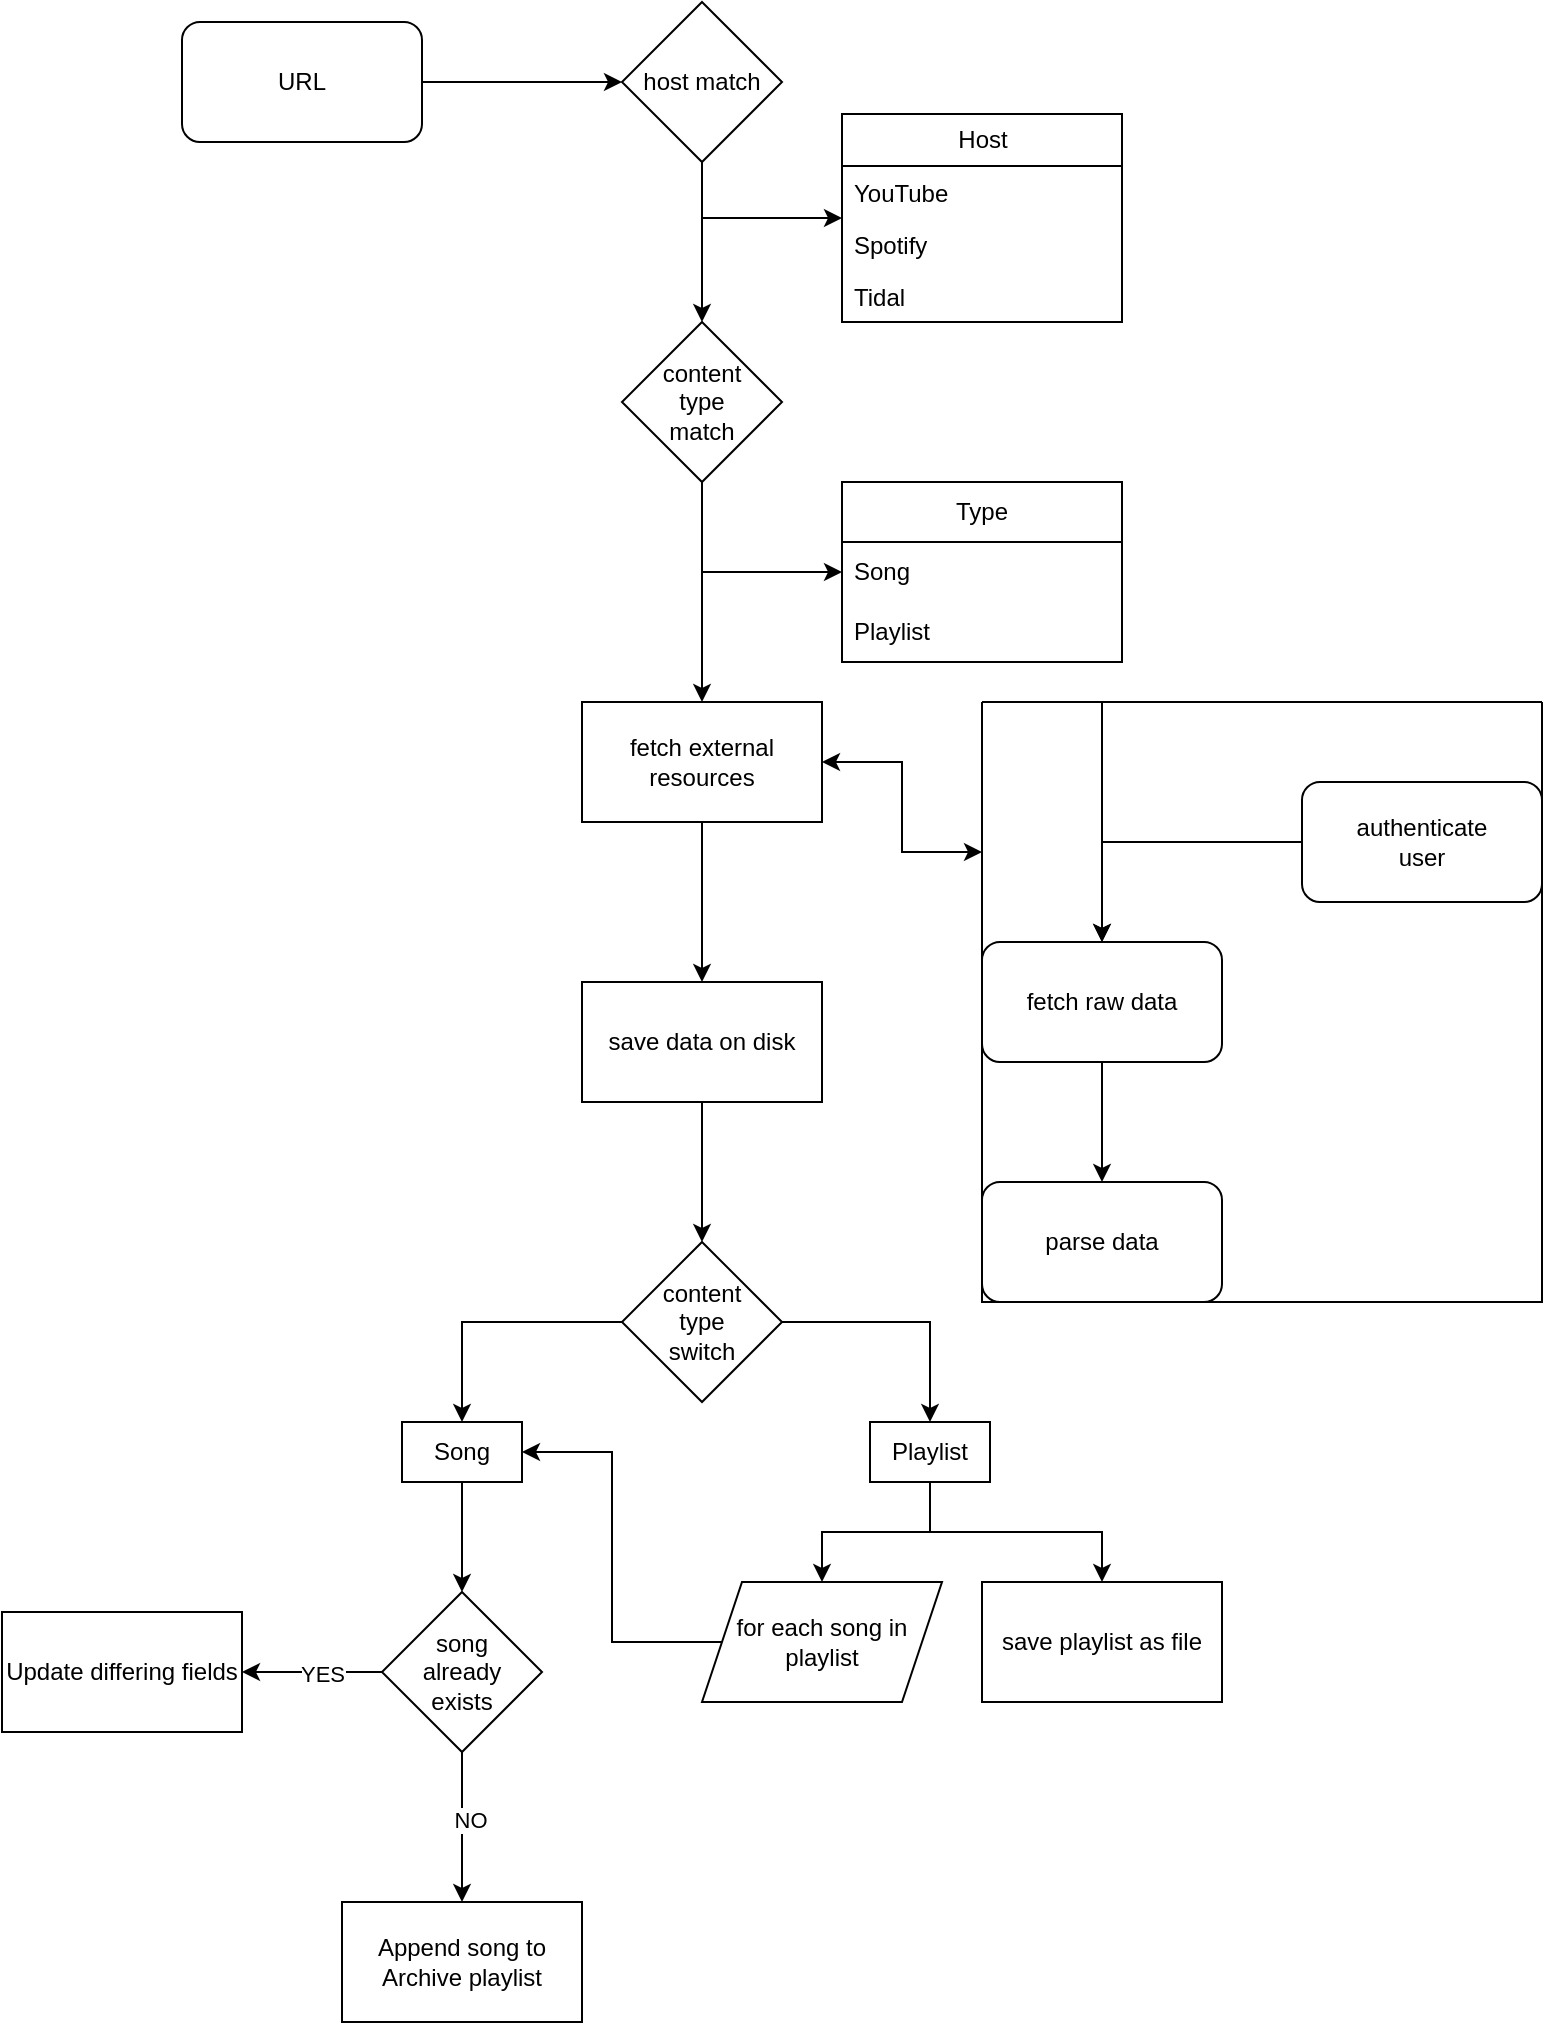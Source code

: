 <mxfile version="21.6.8" type="device">
  <diagram id="C5RBs43oDa-KdzZeNtuy" name="Page-1">
    <mxGraphModel dx="1687" dy="984" grid="1" gridSize="10" guides="1" tooltips="1" connect="1" arrows="1" fold="1" page="1" pageScale="1" pageWidth="827" pageHeight="1169" math="0" shadow="0">
      <root>
        <mxCell id="WIyWlLk6GJQsqaUBKTNV-0" />
        <mxCell id="WIyWlLk6GJQsqaUBKTNV-1" parent="WIyWlLk6GJQsqaUBKTNV-0" />
        <mxCell id="7DqschOIdNKJVq1KGkAt-8" value="" style="edgeStyle=orthogonalEdgeStyle;rounded=0;orthogonalLoop=1;jettySize=auto;html=1;" edge="1" parent="WIyWlLk6GJQsqaUBKTNV-1" source="7DqschOIdNKJVq1KGkAt-0" target="7DqschOIdNKJVq1KGkAt-7">
          <mxGeometry relative="1" as="geometry" />
        </mxCell>
        <mxCell id="7DqschOIdNKJVq1KGkAt-0" value="URL" style="rounded=1;whiteSpace=wrap;html=1;" vertex="1" parent="WIyWlLk6GJQsqaUBKTNV-1">
          <mxGeometry x="119" y="50" width="120" height="60" as="geometry" />
        </mxCell>
        <mxCell id="7DqschOIdNKJVq1KGkAt-14" value="" style="edgeStyle=orthogonalEdgeStyle;rounded=0;orthogonalLoop=1;jettySize=auto;html=1;" edge="1" parent="WIyWlLk6GJQsqaUBKTNV-1" source="7DqschOIdNKJVq1KGkAt-7" target="7DqschOIdNKJVq1KGkAt-13">
          <mxGeometry relative="1" as="geometry" />
        </mxCell>
        <mxCell id="7DqschOIdNKJVq1KGkAt-48" style="edgeStyle=orthogonalEdgeStyle;rounded=0;orthogonalLoop=1;jettySize=auto;html=1;exitX=0.5;exitY=1;exitDx=0;exitDy=0;" edge="1" parent="WIyWlLk6GJQsqaUBKTNV-1" source="7DqschOIdNKJVq1KGkAt-7" target="7DqschOIdNKJVq1KGkAt-9">
          <mxGeometry relative="1" as="geometry" />
        </mxCell>
        <mxCell id="7DqschOIdNKJVq1KGkAt-7" value="host match" style="rhombus;whiteSpace=wrap;html=1;rounded=0;" vertex="1" parent="WIyWlLk6GJQsqaUBKTNV-1">
          <mxGeometry x="339" y="40" width="80" height="80" as="geometry" />
        </mxCell>
        <mxCell id="7DqschOIdNKJVq1KGkAt-9" value="Host" style="swimlane;fontStyle=0;childLayout=stackLayout;horizontal=1;startSize=26;fillColor=none;horizontalStack=0;resizeParent=1;resizeParentMax=0;resizeLast=0;collapsible=1;marginBottom=0;html=1;" vertex="1" parent="WIyWlLk6GJQsqaUBKTNV-1">
          <mxGeometry x="449" y="96" width="140" height="104" as="geometry" />
        </mxCell>
        <mxCell id="7DqschOIdNKJVq1KGkAt-10" value="YouTube" style="text;strokeColor=none;fillColor=none;align=left;verticalAlign=top;spacingLeft=4;spacingRight=4;overflow=hidden;rotatable=0;points=[[0,0.5],[1,0.5]];portConstraint=eastwest;whiteSpace=wrap;html=1;" vertex="1" parent="7DqschOIdNKJVq1KGkAt-9">
          <mxGeometry y="26" width="140" height="26" as="geometry" />
        </mxCell>
        <mxCell id="7DqschOIdNKJVq1KGkAt-11" value="Spotify" style="text;strokeColor=none;fillColor=none;align=left;verticalAlign=top;spacingLeft=4;spacingRight=4;overflow=hidden;rotatable=0;points=[[0,0.5],[1,0.5]];portConstraint=eastwest;whiteSpace=wrap;html=1;" vertex="1" parent="7DqschOIdNKJVq1KGkAt-9">
          <mxGeometry y="52" width="140" height="26" as="geometry" />
        </mxCell>
        <mxCell id="7DqschOIdNKJVq1KGkAt-12" value="Tidal" style="text;strokeColor=none;fillColor=none;align=left;verticalAlign=top;spacingLeft=4;spacingRight=4;overflow=hidden;rotatable=0;points=[[0,0.5],[1,0.5]];portConstraint=eastwest;whiteSpace=wrap;html=1;" vertex="1" parent="7DqschOIdNKJVq1KGkAt-9">
          <mxGeometry y="78" width="140" height="26" as="geometry" />
        </mxCell>
        <mxCell id="7DqschOIdNKJVq1KGkAt-43" value="" style="edgeStyle=orthogonalEdgeStyle;rounded=0;orthogonalLoop=1;jettySize=auto;html=1;" edge="1" parent="WIyWlLk6GJQsqaUBKTNV-1" source="7DqschOIdNKJVq1KGkAt-13" target="7DqschOIdNKJVq1KGkAt-42">
          <mxGeometry relative="1" as="geometry" />
        </mxCell>
        <mxCell id="7DqschOIdNKJVq1KGkAt-49" style="edgeStyle=orthogonalEdgeStyle;rounded=0;orthogonalLoop=1;jettySize=auto;html=1;exitX=0.5;exitY=1;exitDx=0;exitDy=0;" edge="1" parent="WIyWlLk6GJQsqaUBKTNV-1" source="7DqschOIdNKJVq1KGkAt-13" target="7DqschOIdNKJVq1KGkAt-17">
          <mxGeometry relative="1" as="geometry" />
        </mxCell>
        <mxCell id="7DqschOIdNKJVq1KGkAt-13" value="content&lt;br&gt;type&lt;br&gt;match" style="rhombus;whiteSpace=wrap;html=1;rounded=0;" vertex="1" parent="WIyWlLk6GJQsqaUBKTNV-1">
          <mxGeometry x="339" y="200" width="80" height="80" as="geometry" />
        </mxCell>
        <mxCell id="7DqschOIdNKJVq1KGkAt-17" value="Type" style="swimlane;fontStyle=0;childLayout=stackLayout;horizontal=1;startSize=30;horizontalStack=0;resizeParent=1;resizeParentMax=0;resizeLast=0;collapsible=1;marginBottom=0;whiteSpace=wrap;html=1;" vertex="1" parent="WIyWlLk6GJQsqaUBKTNV-1">
          <mxGeometry x="449" y="280" width="140" height="90" as="geometry" />
        </mxCell>
        <mxCell id="7DqschOIdNKJVq1KGkAt-18" value="Song" style="text;strokeColor=none;fillColor=none;align=left;verticalAlign=middle;spacingLeft=4;spacingRight=4;overflow=hidden;points=[[0,0.5],[1,0.5]];portConstraint=eastwest;rotatable=0;whiteSpace=wrap;html=1;" vertex="1" parent="7DqschOIdNKJVq1KGkAt-17">
          <mxGeometry y="30" width="140" height="30" as="geometry" />
        </mxCell>
        <mxCell id="7DqschOIdNKJVq1KGkAt-19" value="Playlist" style="text;strokeColor=none;fillColor=none;align=left;verticalAlign=middle;spacingLeft=4;spacingRight=4;overflow=hidden;points=[[0,0.5],[1,0.5]];portConstraint=eastwest;rotatable=0;whiteSpace=wrap;html=1;" vertex="1" parent="7DqschOIdNKJVq1KGkAt-17">
          <mxGeometry y="60" width="140" height="30" as="geometry" />
        </mxCell>
        <mxCell id="7DqschOIdNKJVq1KGkAt-45" style="edgeStyle=orthogonalEdgeStyle;rounded=0;orthogonalLoop=1;jettySize=auto;html=1;exitX=0;exitY=0.25;exitDx=0;exitDy=0;entryX=1;entryY=0.5;entryDx=0;entryDy=0;startArrow=classic;startFill=1;" edge="1" parent="WIyWlLk6GJQsqaUBKTNV-1" source="7DqschOIdNKJVq1KGkAt-24" target="7DqschOIdNKJVq1KGkAt-42">
          <mxGeometry relative="1" as="geometry" />
        </mxCell>
        <mxCell id="7DqschOIdNKJVq1KGkAt-24" value="" style="swimlane;startSize=0;" vertex="1" parent="WIyWlLk6GJQsqaUBKTNV-1">
          <mxGeometry x="519" y="390" width="280" height="300" as="geometry">
            <mxRectangle x="440" y="480" width="40" height="40" as="alternateBounds" />
          </mxGeometry>
        </mxCell>
        <mxCell id="7DqschOIdNKJVq1KGkAt-35" value="" style="edgeStyle=orthogonalEdgeStyle;rounded=0;orthogonalLoop=1;jettySize=auto;html=1;" edge="1" parent="7DqschOIdNKJVq1KGkAt-24" source="7DqschOIdNKJVq1KGkAt-29" target="7DqschOIdNKJVq1KGkAt-34">
          <mxGeometry relative="1" as="geometry" />
        </mxCell>
        <mxCell id="7DqschOIdNKJVq1KGkAt-29" value="fetch raw data" style="rounded=1;whiteSpace=wrap;html=1;" vertex="1" parent="7DqschOIdNKJVq1KGkAt-24">
          <mxGeometry y="120" width="120" height="60" as="geometry" />
        </mxCell>
        <mxCell id="7DqschOIdNKJVq1KGkAt-33" value="" style="edgeStyle=orthogonalEdgeStyle;rounded=0;orthogonalLoop=1;jettySize=auto;html=1;" edge="1" parent="7DqschOIdNKJVq1KGkAt-24" source="7DqschOIdNKJVq1KGkAt-30" target="7DqschOIdNKJVq1KGkAt-29">
          <mxGeometry relative="1" as="geometry" />
        </mxCell>
        <mxCell id="7DqschOIdNKJVq1KGkAt-30" value="authenticate&lt;br&gt;user" style="rounded=1;whiteSpace=wrap;html=1;" vertex="1" parent="7DqschOIdNKJVq1KGkAt-24">
          <mxGeometry x="160" y="40" width="120" height="60" as="geometry" />
        </mxCell>
        <mxCell id="7DqschOIdNKJVq1KGkAt-32" style="edgeStyle=orthogonalEdgeStyle;rounded=0;orthogonalLoop=1;jettySize=auto;html=1;entryX=0.5;entryY=0;entryDx=0;entryDy=0;exitX=0.5;exitY=0;exitDx=0;exitDy=0;" edge="1" parent="7DqschOIdNKJVq1KGkAt-24" target="7DqschOIdNKJVq1KGkAt-29">
          <mxGeometry relative="1" as="geometry">
            <mxPoint x="140" as="sourcePoint" />
            <Array as="points">
              <mxPoint x="60" />
            </Array>
          </mxGeometry>
        </mxCell>
        <mxCell id="7DqschOIdNKJVq1KGkAt-34" value="parse data" style="rounded=1;whiteSpace=wrap;html=1;" vertex="1" parent="7DqschOIdNKJVq1KGkAt-24">
          <mxGeometry y="240" width="120" height="60" as="geometry" />
        </mxCell>
        <mxCell id="7DqschOIdNKJVq1KGkAt-47" value="" style="edgeStyle=orthogonalEdgeStyle;rounded=0;orthogonalLoop=1;jettySize=auto;html=1;" edge="1" parent="WIyWlLk6GJQsqaUBKTNV-1" source="7DqschOIdNKJVq1KGkAt-42" target="7DqschOIdNKJVq1KGkAt-46">
          <mxGeometry relative="1" as="geometry" />
        </mxCell>
        <mxCell id="7DqschOIdNKJVq1KGkAt-42" value="fetch external&lt;br&gt;resources" style="rounded=0;whiteSpace=wrap;html=1;" vertex="1" parent="WIyWlLk6GJQsqaUBKTNV-1">
          <mxGeometry x="319" y="390" width="120" height="60" as="geometry" />
        </mxCell>
        <mxCell id="7DqschOIdNKJVq1KGkAt-53" value="" style="edgeStyle=orthogonalEdgeStyle;rounded=0;orthogonalLoop=1;jettySize=auto;html=1;" edge="1" parent="WIyWlLk6GJQsqaUBKTNV-1" source="7DqschOIdNKJVq1KGkAt-46" target="7DqschOIdNKJVq1KGkAt-52">
          <mxGeometry relative="1" as="geometry" />
        </mxCell>
        <mxCell id="7DqschOIdNKJVq1KGkAt-46" value="save data on disk" style="whiteSpace=wrap;html=1;rounded=0;" vertex="1" parent="WIyWlLk6GJQsqaUBKTNV-1">
          <mxGeometry x="319" y="530" width="120" height="60" as="geometry" />
        </mxCell>
        <mxCell id="7DqschOIdNKJVq1KGkAt-59" value="" style="edgeStyle=orthogonalEdgeStyle;rounded=0;orthogonalLoop=1;jettySize=auto;html=1;" edge="1" parent="WIyWlLk6GJQsqaUBKTNV-1" source="7DqschOIdNKJVq1KGkAt-52" target="7DqschOIdNKJVq1KGkAt-56">
          <mxGeometry relative="1" as="geometry" />
        </mxCell>
        <mxCell id="7DqschOIdNKJVq1KGkAt-60" value="" style="edgeStyle=orthogonalEdgeStyle;rounded=0;orthogonalLoop=1;jettySize=auto;html=1;" edge="1" parent="WIyWlLk6GJQsqaUBKTNV-1" source="7DqschOIdNKJVq1KGkAt-52" target="7DqschOIdNKJVq1KGkAt-57">
          <mxGeometry relative="1" as="geometry" />
        </mxCell>
        <mxCell id="7DqschOIdNKJVq1KGkAt-52" value="content&lt;br&gt;type&lt;br&gt;switch" style="rhombus;whiteSpace=wrap;html=1;rounded=0;" vertex="1" parent="WIyWlLk6GJQsqaUBKTNV-1">
          <mxGeometry x="339" y="660" width="80" height="80" as="geometry" />
        </mxCell>
        <mxCell id="7DqschOIdNKJVq1KGkAt-75" value="" style="edgeStyle=orthogonalEdgeStyle;rounded=0;orthogonalLoop=1;jettySize=auto;html=1;" edge="1" parent="WIyWlLk6GJQsqaUBKTNV-1" source="7DqschOIdNKJVq1KGkAt-56" target="7DqschOIdNKJVq1KGkAt-74">
          <mxGeometry relative="1" as="geometry" />
        </mxCell>
        <mxCell id="7DqschOIdNKJVq1KGkAt-56" value="Song" style="rounded=0;whiteSpace=wrap;html=1;" vertex="1" parent="WIyWlLk6GJQsqaUBKTNV-1">
          <mxGeometry x="229" y="750" width="60" height="30" as="geometry" />
        </mxCell>
        <mxCell id="7DqschOIdNKJVq1KGkAt-68" value="" style="edgeStyle=orthogonalEdgeStyle;rounded=0;orthogonalLoop=1;jettySize=auto;html=1;" edge="1" parent="WIyWlLk6GJQsqaUBKTNV-1" source="7DqschOIdNKJVq1KGkAt-57" target="7DqschOIdNKJVq1KGkAt-67">
          <mxGeometry relative="1" as="geometry" />
        </mxCell>
        <mxCell id="7DqschOIdNKJVq1KGkAt-71" style="edgeStyle=orthogonalEdgeStyle;rounded=0;orthogonalLoop=1;jettySize=auto;html=1;exitX=0.5;exitY=1;exitDx=0;exitDy=0;entryX=0.5;entryY=0;entryDx=0;entryDy=0;" edge="1" parent="WIyWlLk6GJQsqaUBKTNV-1" source="7DqschOIdNKJVq1KGkAt-57" target="7DqschOIdNKJVq1KGkAt-70">
          <mxGeometry relative="1" as="geometry" />
        </mxCell>
        <mxCell id="7DqschOIdNKJVq1KGkAt-57" value="Playlist" style="rounded=0;whiteSpace=wrap;html=1;" vertex="1" parent="WIyWlLk6GJQsqaUBKTNV-1">
          <mxGeometry x="463" y="750" width="60" height="30" as="geometry" />
        </mxCell>
        <mxCell id="7DqschOIdNKJVq1KGkAt-69" style="edgeStyle=orthogonalEdgeStyle;rounded=0;orthogonalLoop=1;jettySize=auto;html=1;exitX=0;exitY=0.5;exitDx=0;exitDy=0;entryX=1;entryY=0.5;entryDx=0;entryDy=0;" edge="1" parent="WIyWlLk6GJQsqaUBKTNV-1" source="7DqschOIdNKJVq1KGkAt-67" target="7DqschOIdNKJVq1KGkAt-56">
          <mxGeometry relative="1" as="geometry" />
        </mxCell>
        <mxCell id="7DqschOIdNKJVq1KGkAt-67" value="for each song in playlist" style="shape=parallelogram;perimeter=parallelogramPerimeter;whiteSpace=wrap;html=1;fixedSize=1;" vertex="1" parent="WIyWlLk6GJQsqaUBKTNV-1">
          <mxGeometry x="379" y="830" width="120" height="60" as="geometry" />
        </mxCell>
        <mxCell id="7DqschOIdNKJVq1KGkAt-70" value="save playlist as file" style="rounded=0;whiteSpace=wrap;html=1;" vertex="1" parent="WIyWlLk6GJQsqaUBKTNV-1">
          <mxGeometry x="519" y="830" width="120" height="60" as="geometry" />
        </mxCell>
        <mxCell id="7DqschOIdNKJVq1KGkAt-77" value="" style="edgeStyle=orthogonalEdgeStyle;rounded=0;orthogonalLoop=1;jettySize=auto;html=1;" edge="1" parent="WIyWlLk6GJQsqaUBKTNV-1" source="7DqschOIdNKJVq1KGkAt-74" target="7DqschOIdNKJVq1KGkAt-76">
          <mxGeometry relative="1" as="geometry" />
        </mxCell>
        <mxCell id="7DqschOIdNKJVq1KGkAt-78" value="YES" style="edgeLabel;html=1;align=center;verticalAlign=middle;resizable=0;points=[];" vertex="1" connectable="0" parent="7DqschOIdNKJVq1KGkAt-77">
          <mxGeometry x="-0.14" y="1" relative="1" as="geometry">
            <mxPoint as="offset" />
          </mxGeometry>
        </mxCell>
        <mxCell id="7DqschOIdNKJVq1KGkAt-80" value="" style="edgeStyle=orthogonalEdgeStyle;rounded=0;orthogonalLoop=1;jettySize=auto;html=1;" edge="1" parent="WIyWlLk6GJQsqaUBKTNV-1" source="7DqschOIdNKJVq1KGkAt-74" target="7DqschOIdNKJVq1KGkAt-79">
          <mxGeometry relative="1" as="geometry" />
        </mxCell>
        <mxCell id="7DqschOIdNKJVq1KGkAt-81" value="NO" style="edgeLabel;html=1;align=center;verticalAlign=middle;resizable=0;points=[];" vertex="1" connectable="0" parent="7DqschOIdNKJVq1KGkAt-80">
          <mxGeometry x="-0.093" y="4" relative="1" as="geometry">
            <mxPoint as="offset" />
          </mxGeometry>
        </mxCell>
        <mxCell id="7DqschOIdNKJVq1KGkAt-74" value="song&lt;br&gt;already&lt;br&gt;exists" style="rhombus;whiteSpace=wrap;html=1;rounded=0;" vertex="1" parent="WIyWlLk6GJQsqaUBKTNV-1">
          <mxGeometry x="219" y="835" width="80" height="80" as="geometry" />
        </mxCell>
        <mxCell id="7DqschOIdNKJVq1KGkAt-76" value="Update differing fields" style="rounded=0;whiteSpace=wrap;html=1;" vertex="1" parent="WIyWlLk6GJQsqaUBKTNV-1">
          <mxGeometry x="29" y="845" width="120" height="60" as="geometry" />
        </mxCell>
        <mxCell id="7DqschOIdNKJVq1KGkAt-79" value="Append song to Archive playlist" style="whiteSpace=wrap;html=1;rounded=0;" vertex="1" parent="WIyWlLk6GJQsqaUBKTNV-1">
          <mxGeometry x="199" y="990" width="120" height="60" as="geometry" />
        </mxCell>
      </root>
    </mxGraphModel>
  </diagram>
</mxfile>
